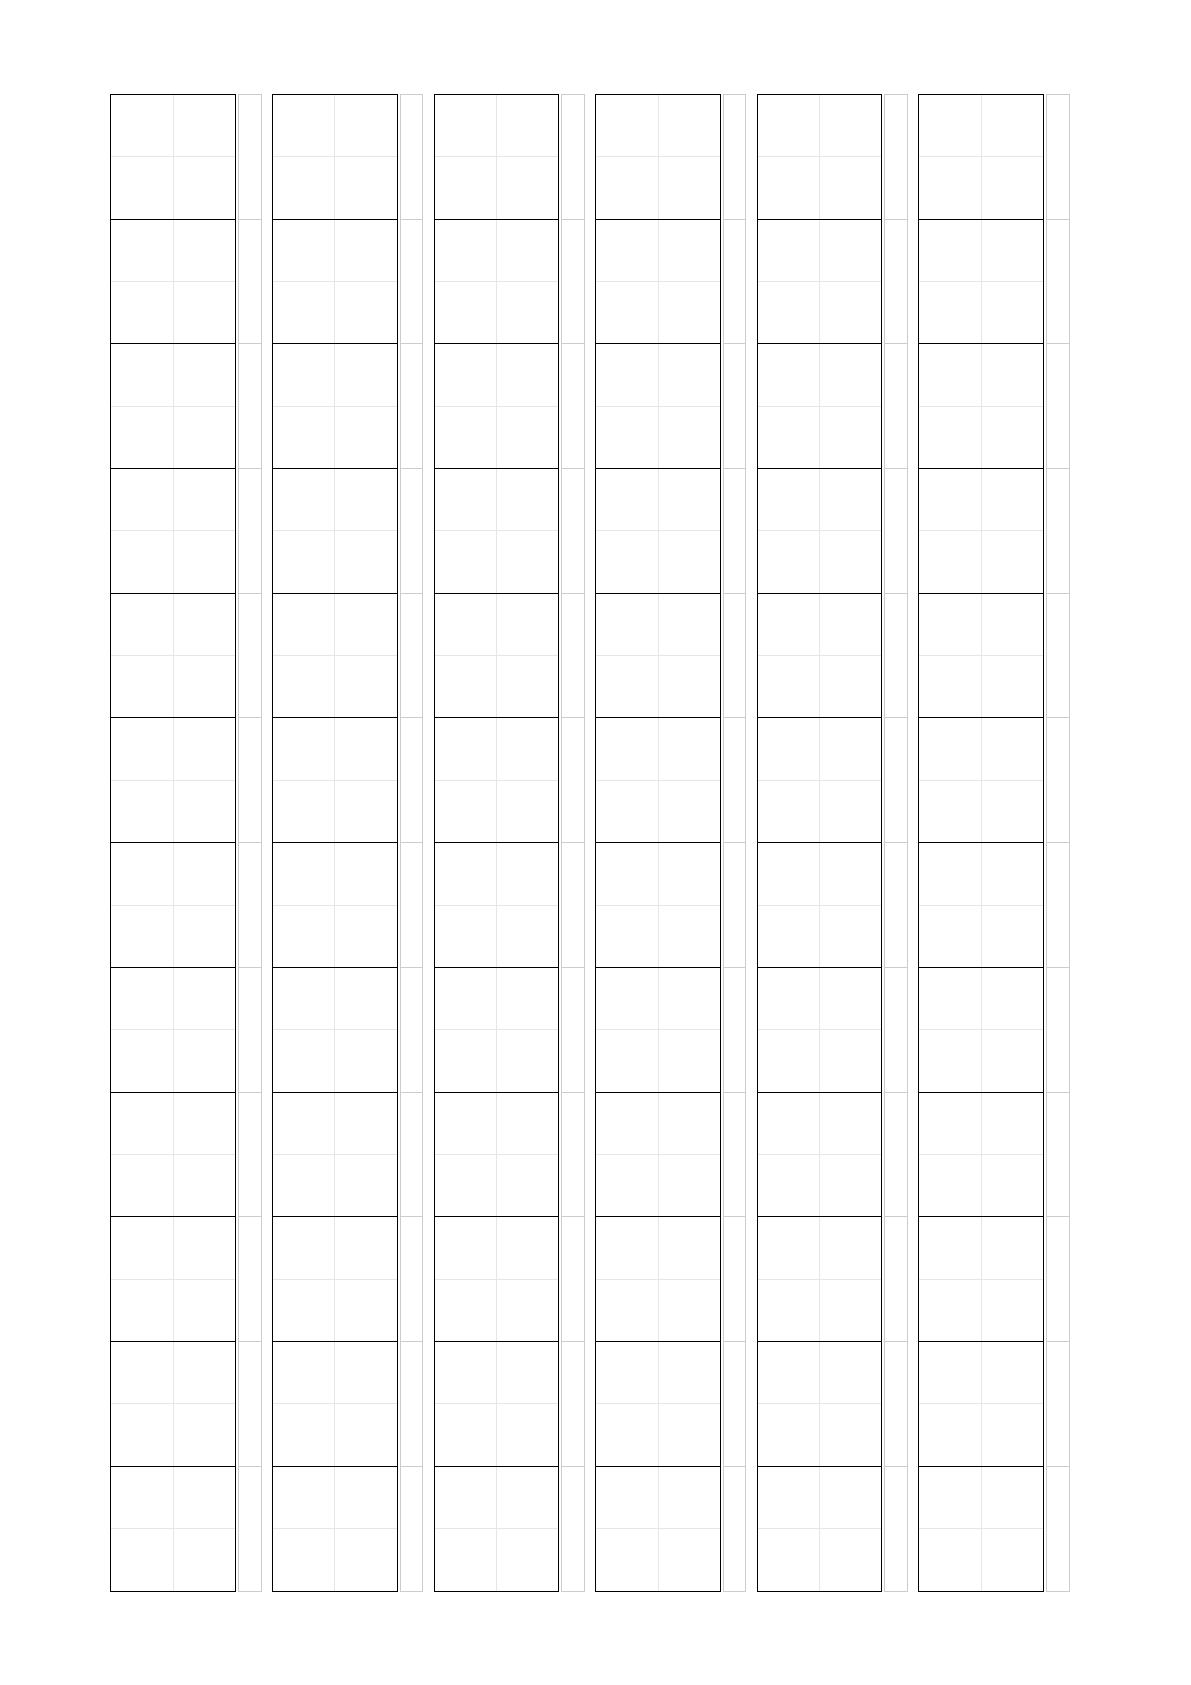 unitsize(1cm);
real maxwidth,maxheight;
pair flip(pair old) {
  pair newpair=(old.y,old.x);
  return newpair;
}
bool isOdd(int x) {
  return (x%2==1);
}

// --- Define paper sizes --- /
pair A4=(21.0,29.7);
pair B4=(25,35.3);
pair A5=(14.8,21.0);
pair B5=(17.6,25);
pair USletter=(21.6,27.9);

// --- Start configs --- //
bool furiganaboxes=true;      // Furiganabox to the right of the kanjibox.
bool grid=true;               // Grid inside the kanjibox.
bool framed=false;            // Draw a frame around the boxes.
bool split=false;             // Split a page in two.

pair page=A4;                 // Select page (A4, A5, B4, B5 or USletter).
bool landscape=false;         // Landscape mode.
real pagehmargin=1.0;         // Minimum horizontal margin in cm.
real pagevmargin=1.0;         // Minimum vertical margin in cm.

real kanjiboxsize=2.2;        // The size of the kanjibox in cm.
real kanjiboxhmargin=0.2;     // Horizontal margin between kanjiboxes in cm.
real kanjiboxvmargin=0.0;     // Vertical margin between kanjiboxes in cm.
real furiganaboxwidth=0.4;    // The width of the furiganabox in cm.
real furiganaboxmargin=0.05;  // Margin between kanjibox and furiganabox in cm.
real splitsize=1.0;           // The size of the middle split in cm.

// --- Pen sizes and colors. --- //
defaultpen(0.4);               
//pen kanjiboxpen=rgb(0.72,0.83,0.70);
pen kanjiboxpen=black;
pen furiganaboxpen=gray(0.8);
pen gridpen=gray(0.9);
// --- End configs --- //

if (!furiganaboxes) {
  furiganaboxwidth=0;
  furiganaboxmargin=0;
}

if (landscape)
  page=flip(page);
maxwidth=page.x-2*pagehmargin;
maxheight=page.y-2*pagevmargin;

real istep=kanjiboxsize+furiganaboxmargin+furiganaboxwidth+kanjiboxhmargin;
real jstep=kanjiboxsize+kanjiboxvmargin;
real splitstep=0;

if (split)
  splitstep=splitsize+kanjiboxhmargin;

// If splitting with odd number of square columns, reduce the printable
// area width to make it even.
if (split && isOdd(floor((maxwidth-splitstep)/istep))) {
  maxwidth-=istep;
}

int xboxes=floor((maxwidth-splitstep)/istep);
int yboxes=floor(maxheight/jstep);

for (real i=0; i<=maxwidth-istep; i+=istep) {
  if (split && i>=istep*floor(xboxes/2.0)) {
    draw(shift(i,0)*scale(splitsize,yboxes*jstep)*unitsquare,kanjiboxpen);
    i+=splitstep;
    split=false;
  }
  for (real j=0; j<=maxheight-jstep; j+=jstep) {
    if (grid) {
      draw(shift(i+kanjiboxsize/2,j)*((0,0)--(0,kanjiboxsize)),gridpen);
      draw(shift(i,j)*((0,kanjiboxsize/2)--(kanjiboxsize,kanjiboxsize/2)),gridpen);
    }
    draw(shift(i,j)*scale(kanjiboxsize)*unitsquare,kanjiboxpen);
    if (furiganaboxes) 
      draw(shift(i+kanjiboxsize+furiganaboxmargin,j)*xscale(furiganaboxwidth)*yscale(kanjiboxsize)*unitsquare,furiganaboxpen);
  }
}

if (framed)
  draw(scale(xboxes*istep+splitstep,yboxes*jstep)*unitsquare,kanjiboxpen);

draw(shift(-(page.x-xboxes*istep-splitstep)/2.0,-(page.y-yboxes*jstep)/2.0)*scale(page.x,page.y)*unitsquare,invisible);

// --
write("Number of boxes="+string(xboxes)+"x"+string(yboxes));
write("Actual margin from page="+string((page.x-xboxes*istep-splitstep)/2.0)+"x"+string((page.y-yboxes*jstep)/2.0)+"cm");
// vim:filetype=asy
